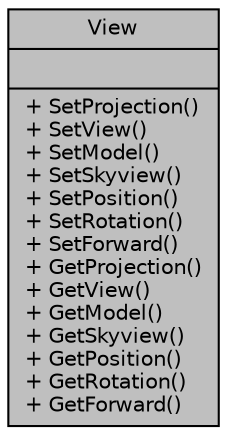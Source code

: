digraph "View"
{
 // LATEX_PDF_SIZE
  edge [fontname="Helvetica",fontsize="10",labelfontname="Helvetica",labelfontsize="10"];
  node [fontname="Helvetica",fontsize="10",shape=record];
  Node1 [label="{View\n||+ SetProjection()\l+ SetView()\l+ SetModel()\l+ SetSkyview()\l+ SetPosition()\l+ SetRotation()\l+ SetForward()\l+ GetProjection()\l+ GetView()\l+ GetModel()\l+ GetSkyview()\l+ GetPosition()\l+ GetRotation()\l+ GetForward()\l}",height=0.2,width=0.4,color="black", fillcolor="grey75", style="filled", fontcolor="black",tooltip="Holds matrix and position information to allow other parts of the engine to have access to this infor..."];
}
